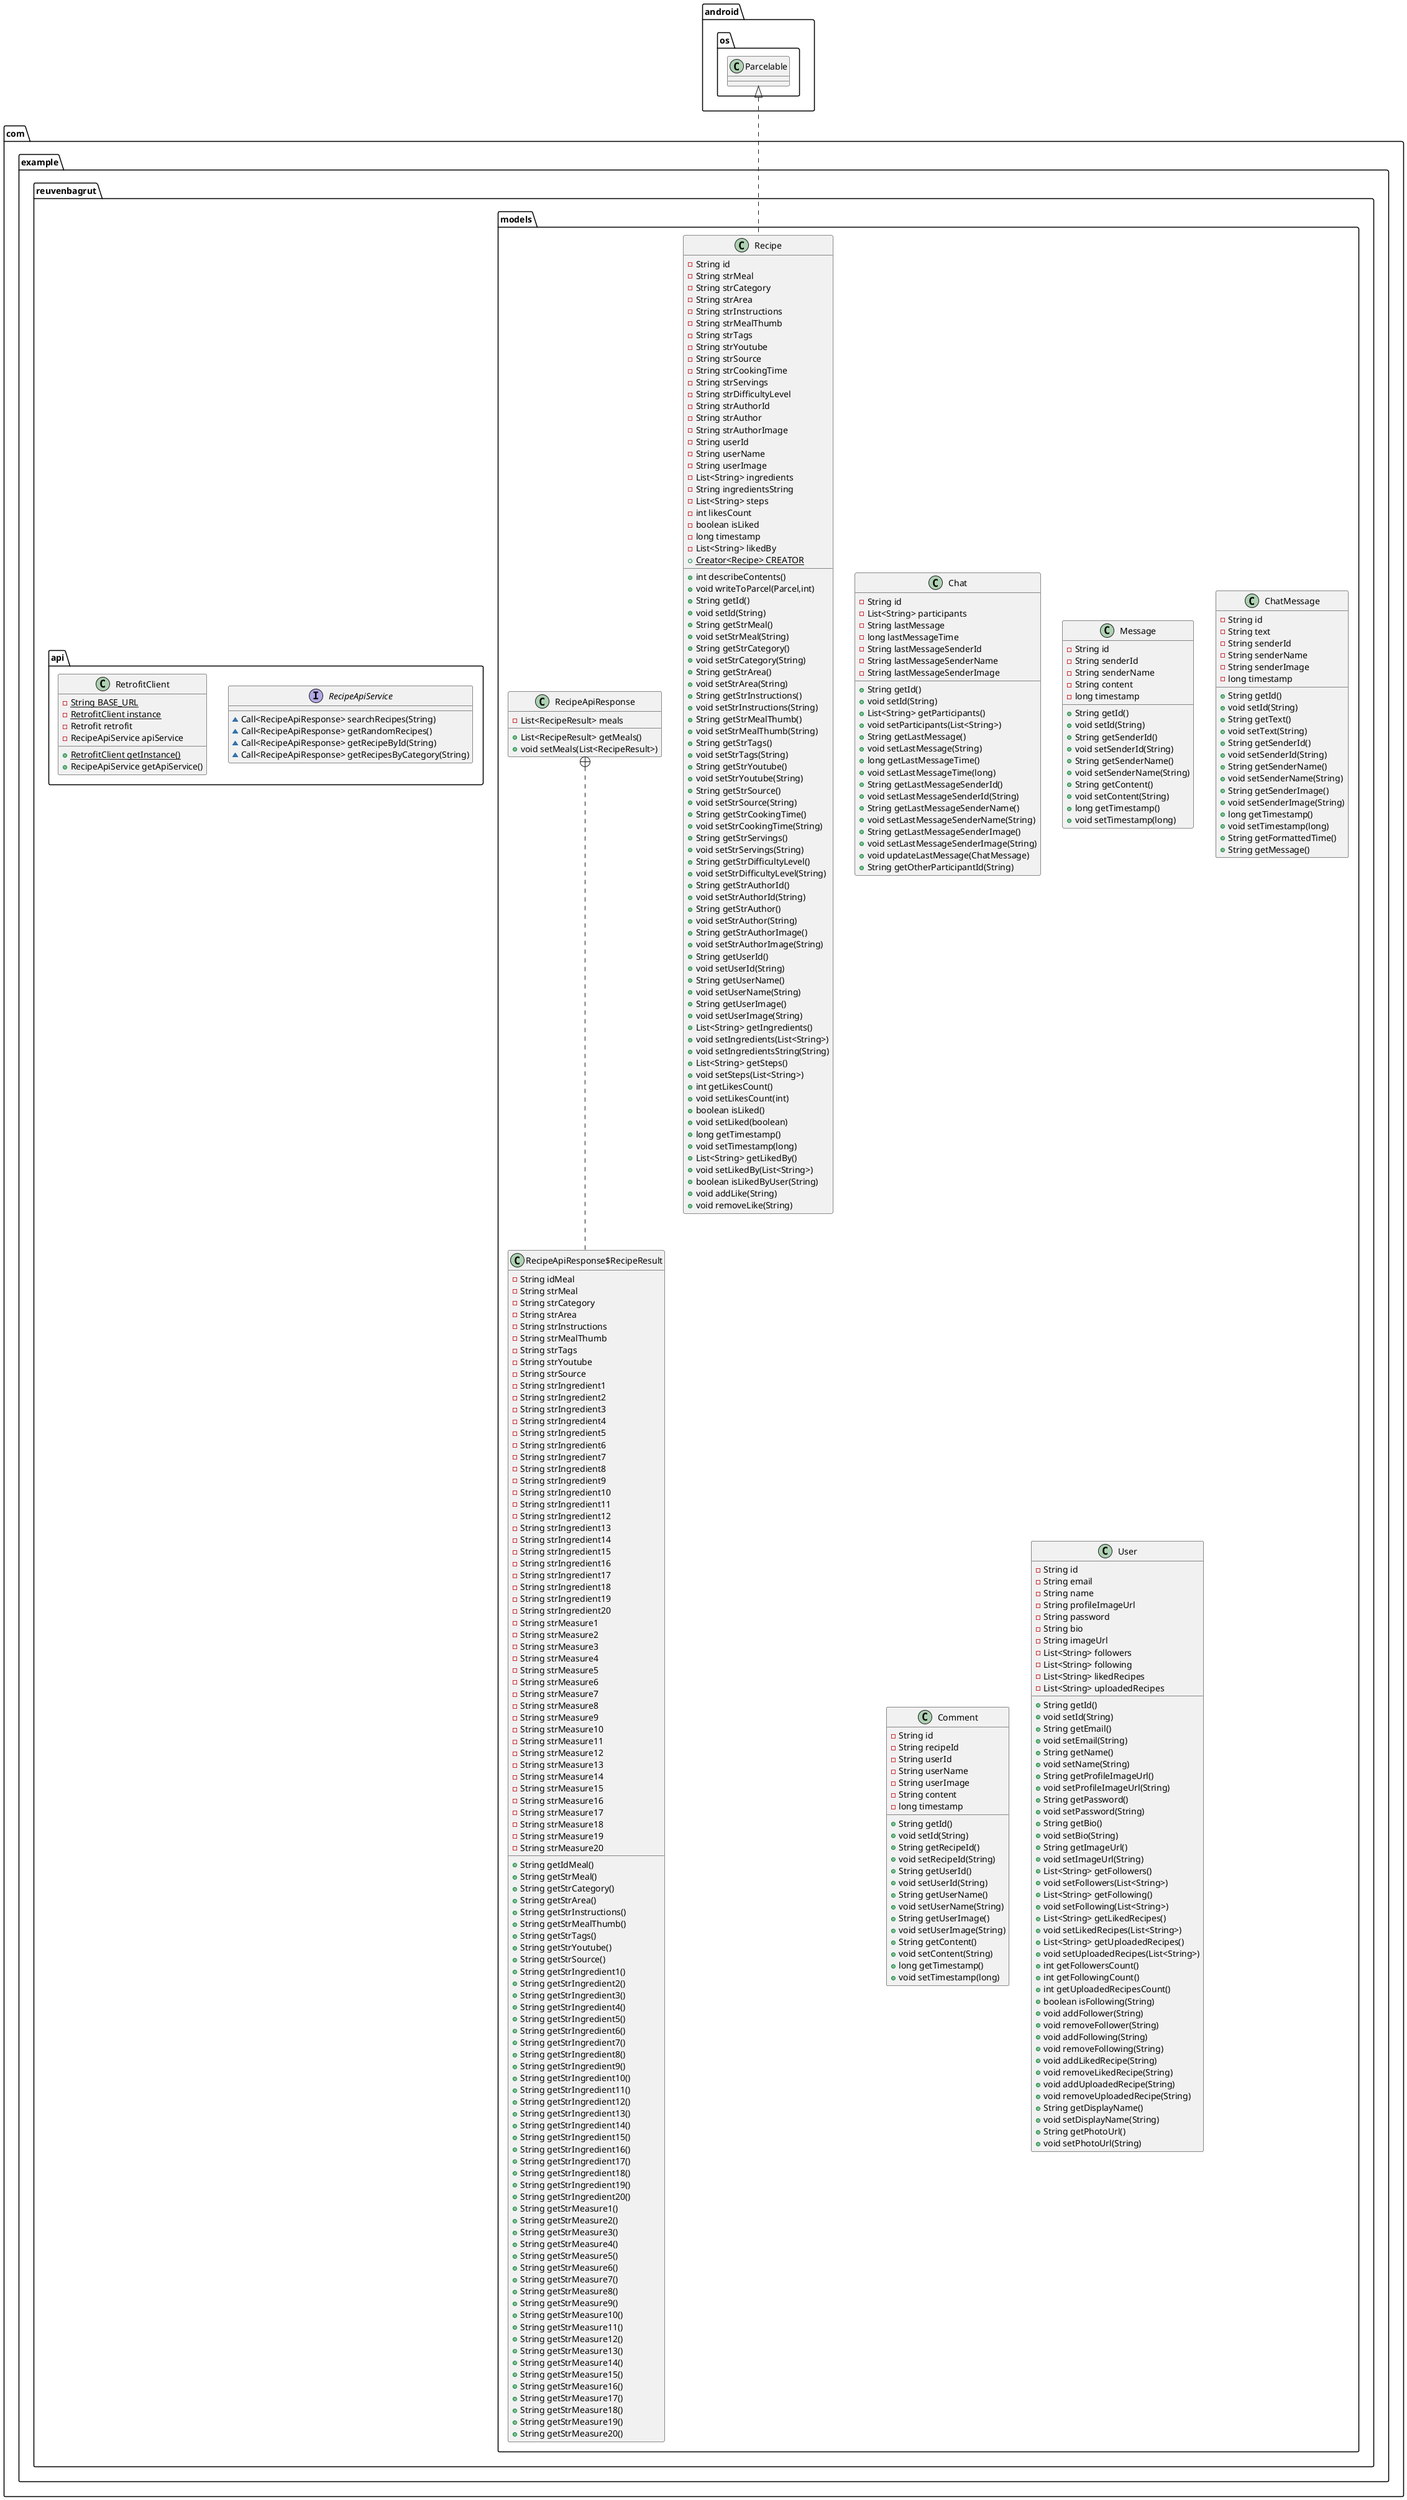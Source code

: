 @startuml
class com.example.reuvenbagrut.models.Recipe {
- String id
- String strMeal
- String strCategory
- String strArea
- String strInstructions
- String strMealThumb
- String strTags
- String strYoutube
- String strSource
- String strCookingTime
- String strServings
- String strDifficultyLevel
- String strAuthorId
- String strAuthor
- String strAuthorImage
- String userId
- String userName
- String userImage
- List<String> ingredients
- String ingredientsString
- List<String> steps
- int likesCount
- boolean isLiked
- long timestamp
- List<String> likedBy
+ {static} Creator<Recipe> CREATOR
+ int describeContents()
+ void writeToParcel(Parcel,int)
+ String getId()
+ void setId(String)
+ String getStrMeal()
+ void setStrMeal(String)
+ String getStrCategory()
+ void setStrCategory(String)
+ String getStrArea()
+ void setStrArea(String)
+ String getStrInstructions()
+ void setStrInstructions(String)
+ String getStrMealThumb()
+ void setStrMealThumb(String)
+ String getStrTags()
+ void setStrTags(String)
+ String getStrYoutube()
+ void setStrYoutube(String)
+ String getStrSource()
+ void setStrSource(String)
+ String getStrCookingTime()
+ void setStrCookingTime(String)
+ String getStrServings()
+ void setStrServings(String)
+ String getStrDifficultyLevel()
+ void setStrDifficultyLevel(String)
+ String getStrAuthorId()
+ void setStrAuthorId(String)
+ String getStrAuthor()
+ void setStrAuthor(String)
+ String getStrAuthorImage()
+ void setStrAuthorImage(String)
+ String getUserId()
+ void setUserId(String)
+ String getUserName()
+ void setUserName(String)
+ String getUserImage()
+ void setUserImage(String)
+ List<String> getIngredients()
+ void setIngredients(List<String>)
+ void setIngredientsString(String)
+ List<String> getSteps()
+ void setSteps(List<String>)
+ int getLikesCount()
+ void setLikesCount(int)
+ boolean isLiked()
+ void setLiked(boolean)
+ long getTimestamp()
+ void setTimestamp(long)
+ List<String> getLikedBy()
+ void setLikedBy(List<String>)
+ boolean isLikedByUser(String)
+ void addLike(String)
+ void removeLike(String)
}


interface com.example.reuvenbagrut.api.RecipeApiService {
~ Call<RecipeApiResponse> searchRecipes(String)
~ Call<RecipeApiResponse> getRandomRecipes()
~ Call<RecipeApiResponse> getRecipeById(String)
~ Call<RecipeApiResponse> getRecipesByCategory(String)
}

class com.example.reuvenbagrut.models.Chat {
- String id
- List<String> participants
- String lastMessage
- long lastMessageTime
- String lastMessageSenderId
- String lastMessageSenderName
- String lastMessageSenderImage
+ String getId()
+ void setId(String)
+ List<String> getParticipants()
+ void setParticipants(List<String>)
+ String getLastMessage()
+ void setLastMessage(String)
+ long getLastMessageTime()
+ void setLastMessageTime(long)
+ String getLastMessageSenderId()
+ void setLastMessageSenderId(String)
+ String getLastMessageSenderName()
+ void setLastMessageSenderName(String)
+ String getLastMessageSenderImage()
+ void setLastMessageSenderImage(String)
+ void updateLastMessage(ChatMessage)
+ String getOtherParticipantId(String)
}


class com.example.reuvenbagrut.models.Message {
- String id
- String senderId
- String senderName
- String content
- long timestamp
+ String getId()
+ void setId(String)
+ String getSenderId()
+ void setSenderId(String)
+ String getSenderName()
+ void setSenderName(String)
+ String getContent()
+ void setContent(String)
+ long getTimestamp()
+ void setTimestamp(long)
}


class com.example.reuvenbagrut.models.ChatMessage {
- String id
- String text
- String senderId
- String senderName
- String senderImage
- long timestamp
+ String getId()
+ void setId(String)
+ String getText()
+ void setText(String)
+ String getSenderId()
+ void setSenderId(String)
+ String getSenderName()
+ void setSenderName(String)
+ String getSenderImage()
+ void setSenderImage(String)
+ long getTimestamp()
+ void setTimestamp(long)
+ String getFormattedTime()
+ String getMessage()
}


class com.example.reuvenbagrut.api.RetrofitClient {
- {static} String BASE_URL
- {static} RetrofitClient instance
- Retrofit retrofit
- RecipeApiService apiService
+ {static} RetrofitClient getInstance()
+ RecipeApiService getApiService()
}


class com.example.reuvenbagrut.models.Comment {
- String id
- String recipeId
- String userId
- String userName
- String userImage
- String content
- long timestamp
+ String getId()
+ void setId(String)
+ String getRecipeId()
+ void setRecipeId(String)
+ String getUserId()
+ void setUserId(String)
+ String getUserName()
+ void setUserName(String)
+ String getUserImage()
+ void setUserImage(String)
+ String getContent()
+ void setContent(String)
+ long getTimestamp()
+ void setTimestamp(long)
}


class com.example.reuvenbagrut.models.User {
- String id
- String email
- String name
- String profileImageUrl
- String password
- String bio
- String imageUrl
- List<String> followers
- List<String> following
- List<String> likedRecipes
- List<String> uploadedRecipes
+ String getId()
+ void setId(String)
+ String getEmail()
+ void setEmail(String)
+ String getName()
+ void setName(String)
+ String getProfileImageUrl()
+ void setProfileImageUrl(String)
+ String getPassword()
+ void setPassword(String)
+ String getBio()
+ void setBio(String)
+ String getImageUrl()
+ void setImageUrl(String)
+ List<String> getFollowers()
+ void setFollowers(List<String>)
+ List<String> getFollowing()
+ void setFollowing(List<String>)
+ List<String> getLikedRecipes()
+ void setLikedRecipes(List<String>)
+ List<String> getUploadedRecipes()
+ void setUploadedRecipes(List<String>)
+ int getFollowersCount()
+ int getFollowingCount()
+ int getUploadedRecipesCount()
+ boolean isFollowing(String)
+ void addFollower(String)
+ void removeFollower(String)
+ void addFollowing(String)
+ void removeFollowing(String)
+ void addLikedRecipe(String)
+ void removeLikedRecipe(String)
+ void addUploadedRecipe(String)
+ void removeUploadedRecipe(String)
+ String getDisplayName()
+ void setDisplayName(String)
+ String getPhotoUrl()
+ void setPhotoUrl(String)
}


class com.example.reuvenbagrut.models.RecipeApiResponse {
- List<RecipeResult> meals
+ List<RecipeResult> getMeals()
+ void setMeals(List<RecipeResult>)
}


class com.example.reuvenbagrut.models.RecipeApiResponse$RecipeResult {
- String idMeal
- String strMeal
- String strCategory
- String strArea
- String strInstructions
- String strMealThumb
- String strTags
- String strYoutube
- String strSource
- String strIngredient1
- String strIngredient2
- String strIngredient3
- String strIngredient4
- String strIngredient5
- String strIngredient6
- String strIngredient7
- String strIngredient8
- String strIngredient9
- String strIngredient10
- String strIngredient11
- String strIngredient12
- String strIngredient13
- String strIngredient14
- String strIngredient15
- String strIngredient16
- String strIngredient17
- String strIngredient18
- String strIngredient19
- String strIngredient20
- String strMeasure1
- String strMeasure2
- String strMeasure3
- String strMeasure4
- String strMeasure5
- String strMeasure6
- String strMeasure7
- String strMeasure8
- String strMeasure9
- String strMeasure10
- String strMeasure11
- String strMeasure12
- String strMeasure13
- String strMeasure14
- String strMeasure15
- String strMeasure16
- String strMeasure17
- String strMeasure18
- String strMeasure19
- String strMeasure20
+ String getIdMeal()
+ String getStrMeal()
+ String getStrCategory()
+ String getStrArea()
+ String getStrInstructions()
+ String getStrMealThumb()
+ String getStrTags()
+ String getStrYoutube()
+ String getStrSource()
+ String getStrIngredient1()
+ String getStrIngredient2()
+ String getStrIngredient3()
+ String getStrIngredient4()
+ String getStrIngredient5()
+ String getStrIngredient6()
+ String getStrIngredient7()
+ String getStrIngredient8()
+ String getStrIngredient9()
+ String getStrIngredient10()
+ String getStrIngredient11()
+ String getStrIngredient12()
+ String getStrIngredient13()
+ String getStrIngredient14()
+ String getStrIngredient15()
+ String getStrIngredient16()
+ String getStrIngredient17()
+ String getStrIngredient18()
+ String getStrIngredient19()
+ String getStrIngredient20()
+ String getStrMeasure1()
+ String getStrMeasure2()
+ String getStrMeasure3()
+ String getStrMeasure4()
+ String getStrMeasure5()
+ String getStrMeasure6()
+ String getStrMeasure7()
+ String getStrMeasure8()
+ String getStrMeasure9()
+ String getStrMeasure10()
+ String getStrMeasure11()
+ String getStrMeasure12()
+ String getStrMeasure13()
+ String getStrMeasure14()
+ String getStrMeasure15()
+ String getStrMeasure16()
+ String getStrMeasure17()
+ String getStrMeasure18()
+ String getStrMeasure19()
+ String getStrMeasure20()
}




android.os.Parcelable <|.. com.example.reuvenbagrut.models.Recipe
com.example.reuvenbagrut.models.RecipeApiResponse +.. com.example.reuvenbagrut.models.RecipeApiResponse$RecipeResult
@enduml
